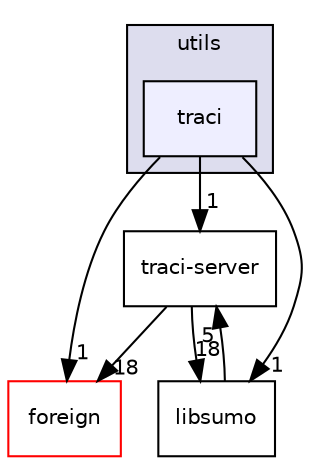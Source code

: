 digraph "traci" {
  compound=true
  node [ fontsize="10", fontname="Helvetica"];
  edge [ labelfontsize="10", labelfontname="Helvetica"];
  subgraph clusterdir_313caf1132e152dd9b58bea13a4052ca {
    graph [ bgcolor="#ddddee", pencolor="black", label="utils" fontname="Helvetica", fontsize="10", URL="dir_313caf1132e152dd9b58bea13a4052ca.html"]
  dir_7a8139182e41755dc796a13b53605eb8 [shape=box, label="traci", style="filled", fillcolor="#eeeeff", pencolor="black", URL="dir_7a8139182e41755dc796a13b53605eb8.html"];
  }
  dir_a8ab92adb89b90b3b54a91dd5b60b1b0 [shape=box label="traci-server" URL="dir_a8ab92adb89b90b3b54a91dd5b60b1b0.html"];
  dir_581ffce49224a01af157a30f30164bcb [shape=box label="foreign" fillcolor="white" style="filled" color="red" URL="dir_581ffce49224a01af157a30f30164bcb.html"];
  dir_07cbfa4c1dce78cb76f12fd15a979504 [shape=box label="libsumo" URL="dir_07cbfa4c1dce78cb76f12fd15a979504.html"];
  dir_7a8139182e41755dc796a13b53605eb8->dir_a8ab92adb89b90b3b54a91dd5b60b1b0 [headlabel="1", labeldistance=1.5 headhref="dir_000066_000067.html"];
  dir_7a8139182e41755dc796a13b53605eb8->dir_581ffce49224a01af157a30f30164bcb [headlabel="1", labeldistance=1.5 headhref="dir_000066_000011.html"];
  dir_7a8139182e41755dc796a13b53605eb8->dir_07cbfa4c1dce78cb76f12fd15a979504 [headlabel="1", labeldistance=1.5 headhref="dir_000066_000018.html"];
  dir_a8ab92adb89b90b3b54a91dd5b60b1b0->dir_581ffce49224a01af157a30f30164bcb [headlabel="18", labeldistance=1.5 headhref="dir_000067_000011.html"];
  dir_a8ab92adb89b90b3b54a91dd5b60b1b0->dir_07cbfa4c1dce78cb76f12fd15a979504 [headlabel="18", labeldistance=1.5 headhref="dir_000067_000018.html"];
  dir_07cbfa4c1dce78cb76f12fd15a979504->dir_a8ab92adb89b90b3b54a91dd5b60b1b0 [headlabel="5", labeldistance=1.5 headhref="dir_000018_000067.html"];
}
